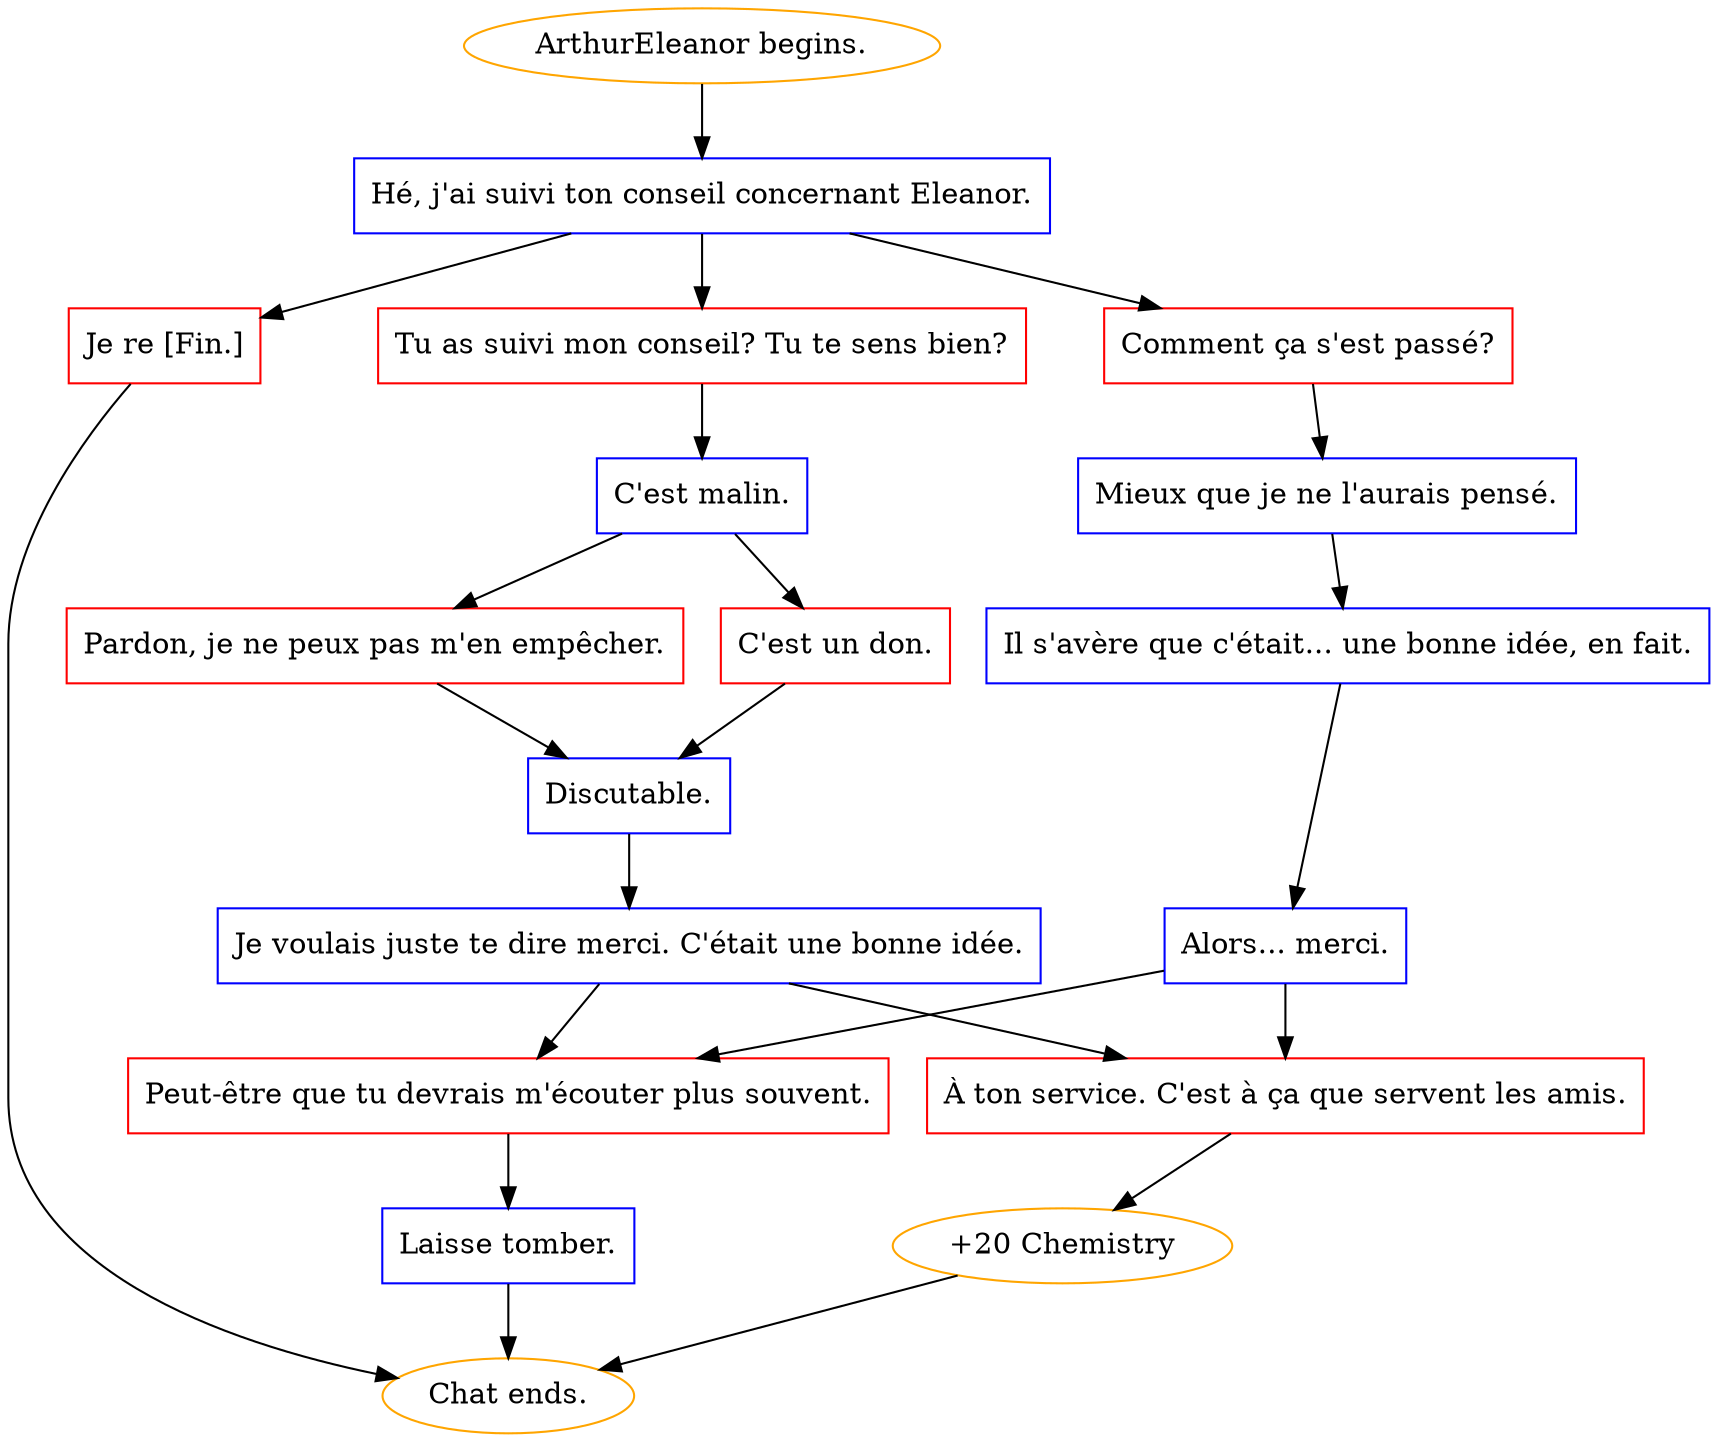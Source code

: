 digraph {
	"ArthurEleanor begins." [color=orange];
		"ArthurEleanor begins." -> j1941079544;
	j1941079544 [label="Hé, j'ai suivi ton conseil concernant Eleanor.",shape=box,color=blue];
		j1941079544 -> j2340537749;
		j1941079544 -> j3474037161;
		j1941079544 -> j556673085;
	j2340537749 [label="Comment ça s'est passé?",shape=box,color=red];
		j2340537749 -> j614825209;
	j3474037161 [label="Tu as suivi mon conseil? Tu te sens bien?",shape=box,color=red];
		j3474037161 -> j1513609434;
	j556673085 [label="Je re [Fin.]",shape=box,color=red];
		j556673085 -> "Chat ends.";
	j614825209 [label="Mieux que je ne l'aurais pensé.",shape=box,color=blue];
		j614825209 -> j4240828918;
	j1513609434 [label="C'est malin.",shape=box,color=blue];
		j1513609434 -> j1104648251;
		j1513609434 -> j384330797;
	"Chat ends." [color=orange];
	j4240828918 [label="Il s'avère que c'était... une bonne idée, en fait.",shape=box,color=blue];
		j4240828918 -> j160464418;
	j1104648251 [label="Pardon, je ne peux pas m'en empêcher.",shape=box,color=red];
		j1104648251 -> j485733546;
	j384330797 [label="C'est un don.",shape=box,color=red];
		j384330797 -> j485733546;
	j160464418 [label="Alors... merci.",shape=box,color=blue];
		j160464418 -> j3635749862;
		j160464418 -> j78385534;
	j485733546 [label="Discutable.",shape=box,color=blue];
		j485733546 -> j1259373127;
	j3635749862 [label="À ton service. C'est à ça que servent les amis.",shape=box,color=red];
		j3635749862 -> j367054140;
	j78385534 [label="Peut-être que tu devrais m'écouter plus souvent.",shape=box,color=red];
		j78385534 -> j2117584854;
	j1259373127 [label="Je voulais juste te dire merci. C'était une bonne idée.",shape=box,color=blue];
		j1259373127 -> j3635749862;
		j1259373127 -> j78385534;
	j367054140 [label="+20 Chemistry",color=orange];
		j367054140 -> "Chat ends.";
	j2117584854 [label="Laisse tomber.",shape=box,color=blue];
		j2117584854 -> "Chat ends.";
}